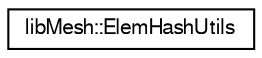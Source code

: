 digraph "Graphical Class Hierarchy"
{
  edge [fontname="FreeSans",fontsize="10",labelfontname="FreeSans",labelfontsize="10"];
  node [fontname="FreeSans",fontsize="10",shape=record];
  rankdir="LR";
  Node1 [label="libMesh::ElemHashUtils",height=0.2,width=0.4,color="black", fillcolor="white", style="filled",URL="$structlibMesh_1_1ElemHashUtils.html"];
}
